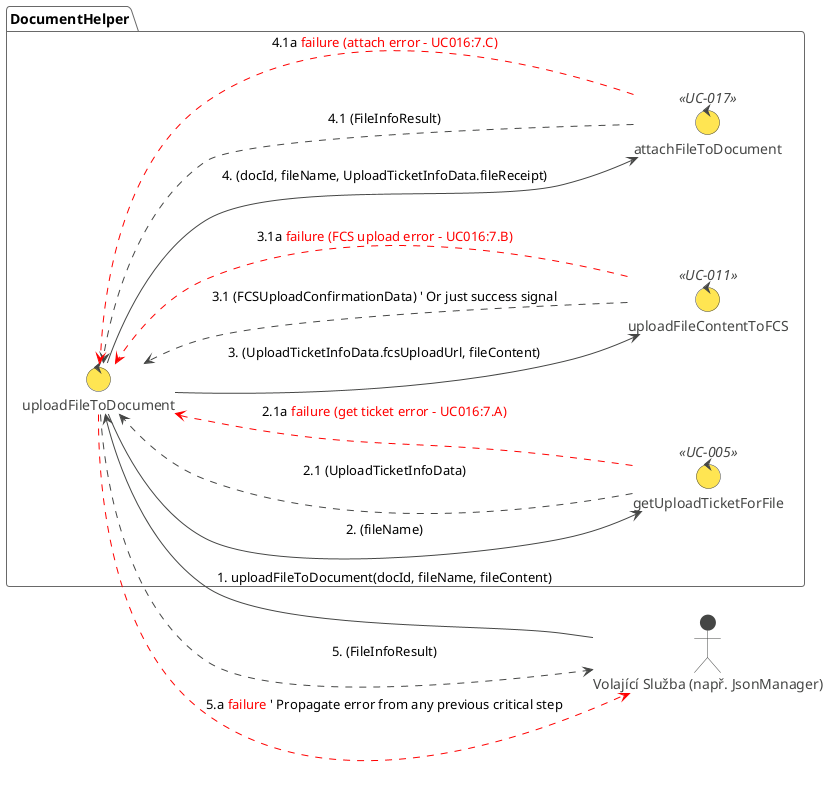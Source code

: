 @startuml RD-016_Complete_File_Upload_To_Document
!theme vibrant
left to right direction

actor "Volající Služba (např. JsonManager)" as CallingService

package "DocumentHelper" as DocumentHelperModule {
    control "uploadFileToDocument" as completeUploadCtrl
    control "getUploadTicketForFile" as getUploadTicketCtrl <<UC-005>>
    control "uploadFileContentToFCS" as uploadToFCSCtrl <<UC-011>>
    control "attachFileToDocument" as attachFileCtrl <<UC-017>>
}

' Entities are commented out
' entity "InputParams (data)" as InputParamsData ' docId, fileName, fileContent
' entity "UploadTicketInfo (data)" as UploadTicketInfoData ' fcsUploadUrl, fileReceipt
' entity "FCSUploadConfirmation (data)" as FCSUploadConfirmationData
' entity "FileInfo (result)" as FileInfoResult

' UC-016 Krok 1: Volající služba volá API
CallingService -> completeUploadCtrl : 1. uploadFileToDocument(docId, fileName, fileContent)

' UC-016 Krok 2: Invoke UC-011 Získání Upload Ticketu
completeUploadCtrl -> getUploadTicketCtrl : 2. (fileName)
getUploadTicketCtrl ..> completeUploadCtrl : 2.1 (UploadTicketInfoData)
getUploadTicketCtrl .[#red].> completeUploadCtrl : 2.1a <color:red>failure (get ticket error - UC016:7.A)</color>

' UC-016 Krok 3: Invoke UC-012 Nahrání Souboru na FCS
' This happens if step 2.1 was successful
completeUploadCtrl -> uploadToFCSCtrl : 3. (UploadTicketInfoData.fcsUploadUrl, fileContent)
uploadToFCSCtrl ..> completeUploadCtrl : 3.1 (FCSUploadConfirmationData) ' Or just success signal
uploadToFCSCtrl .[#red].> completeUploadCtrl : 3.1a <color:red>failure (FCS upload error - UC016:7.B)</color>

' UC-016 Krok 4: Invoke UC-008 Připojení Souboru k Dokumentu
' This happens if step 3.1 was successful
completeUploadCtrl -> attachFileCtrl : 4. (docId, fileName, UploadTicketInfoData.fileReceipt)
attachFileCtrl ..> completeUploadCtrl : 4.1 (FileInfoResult)
attachFileCtrl .[#red].> completeUploadCtrl : 4.1a <color:red>failure (attach error - UC016:7.C)</color>

' UC-016 Krok 5: Vrácení odpovědi
' This happens if step 4.1 was successful
completeUploadCtrl ..> CallingService : 5. (FileInfoResult)

' Path for error propagation
completeUploadCtrl .[#red].> CallingService : 5.a <color:red>failure</color> ' Propagate error from any previous critical step

@enduml